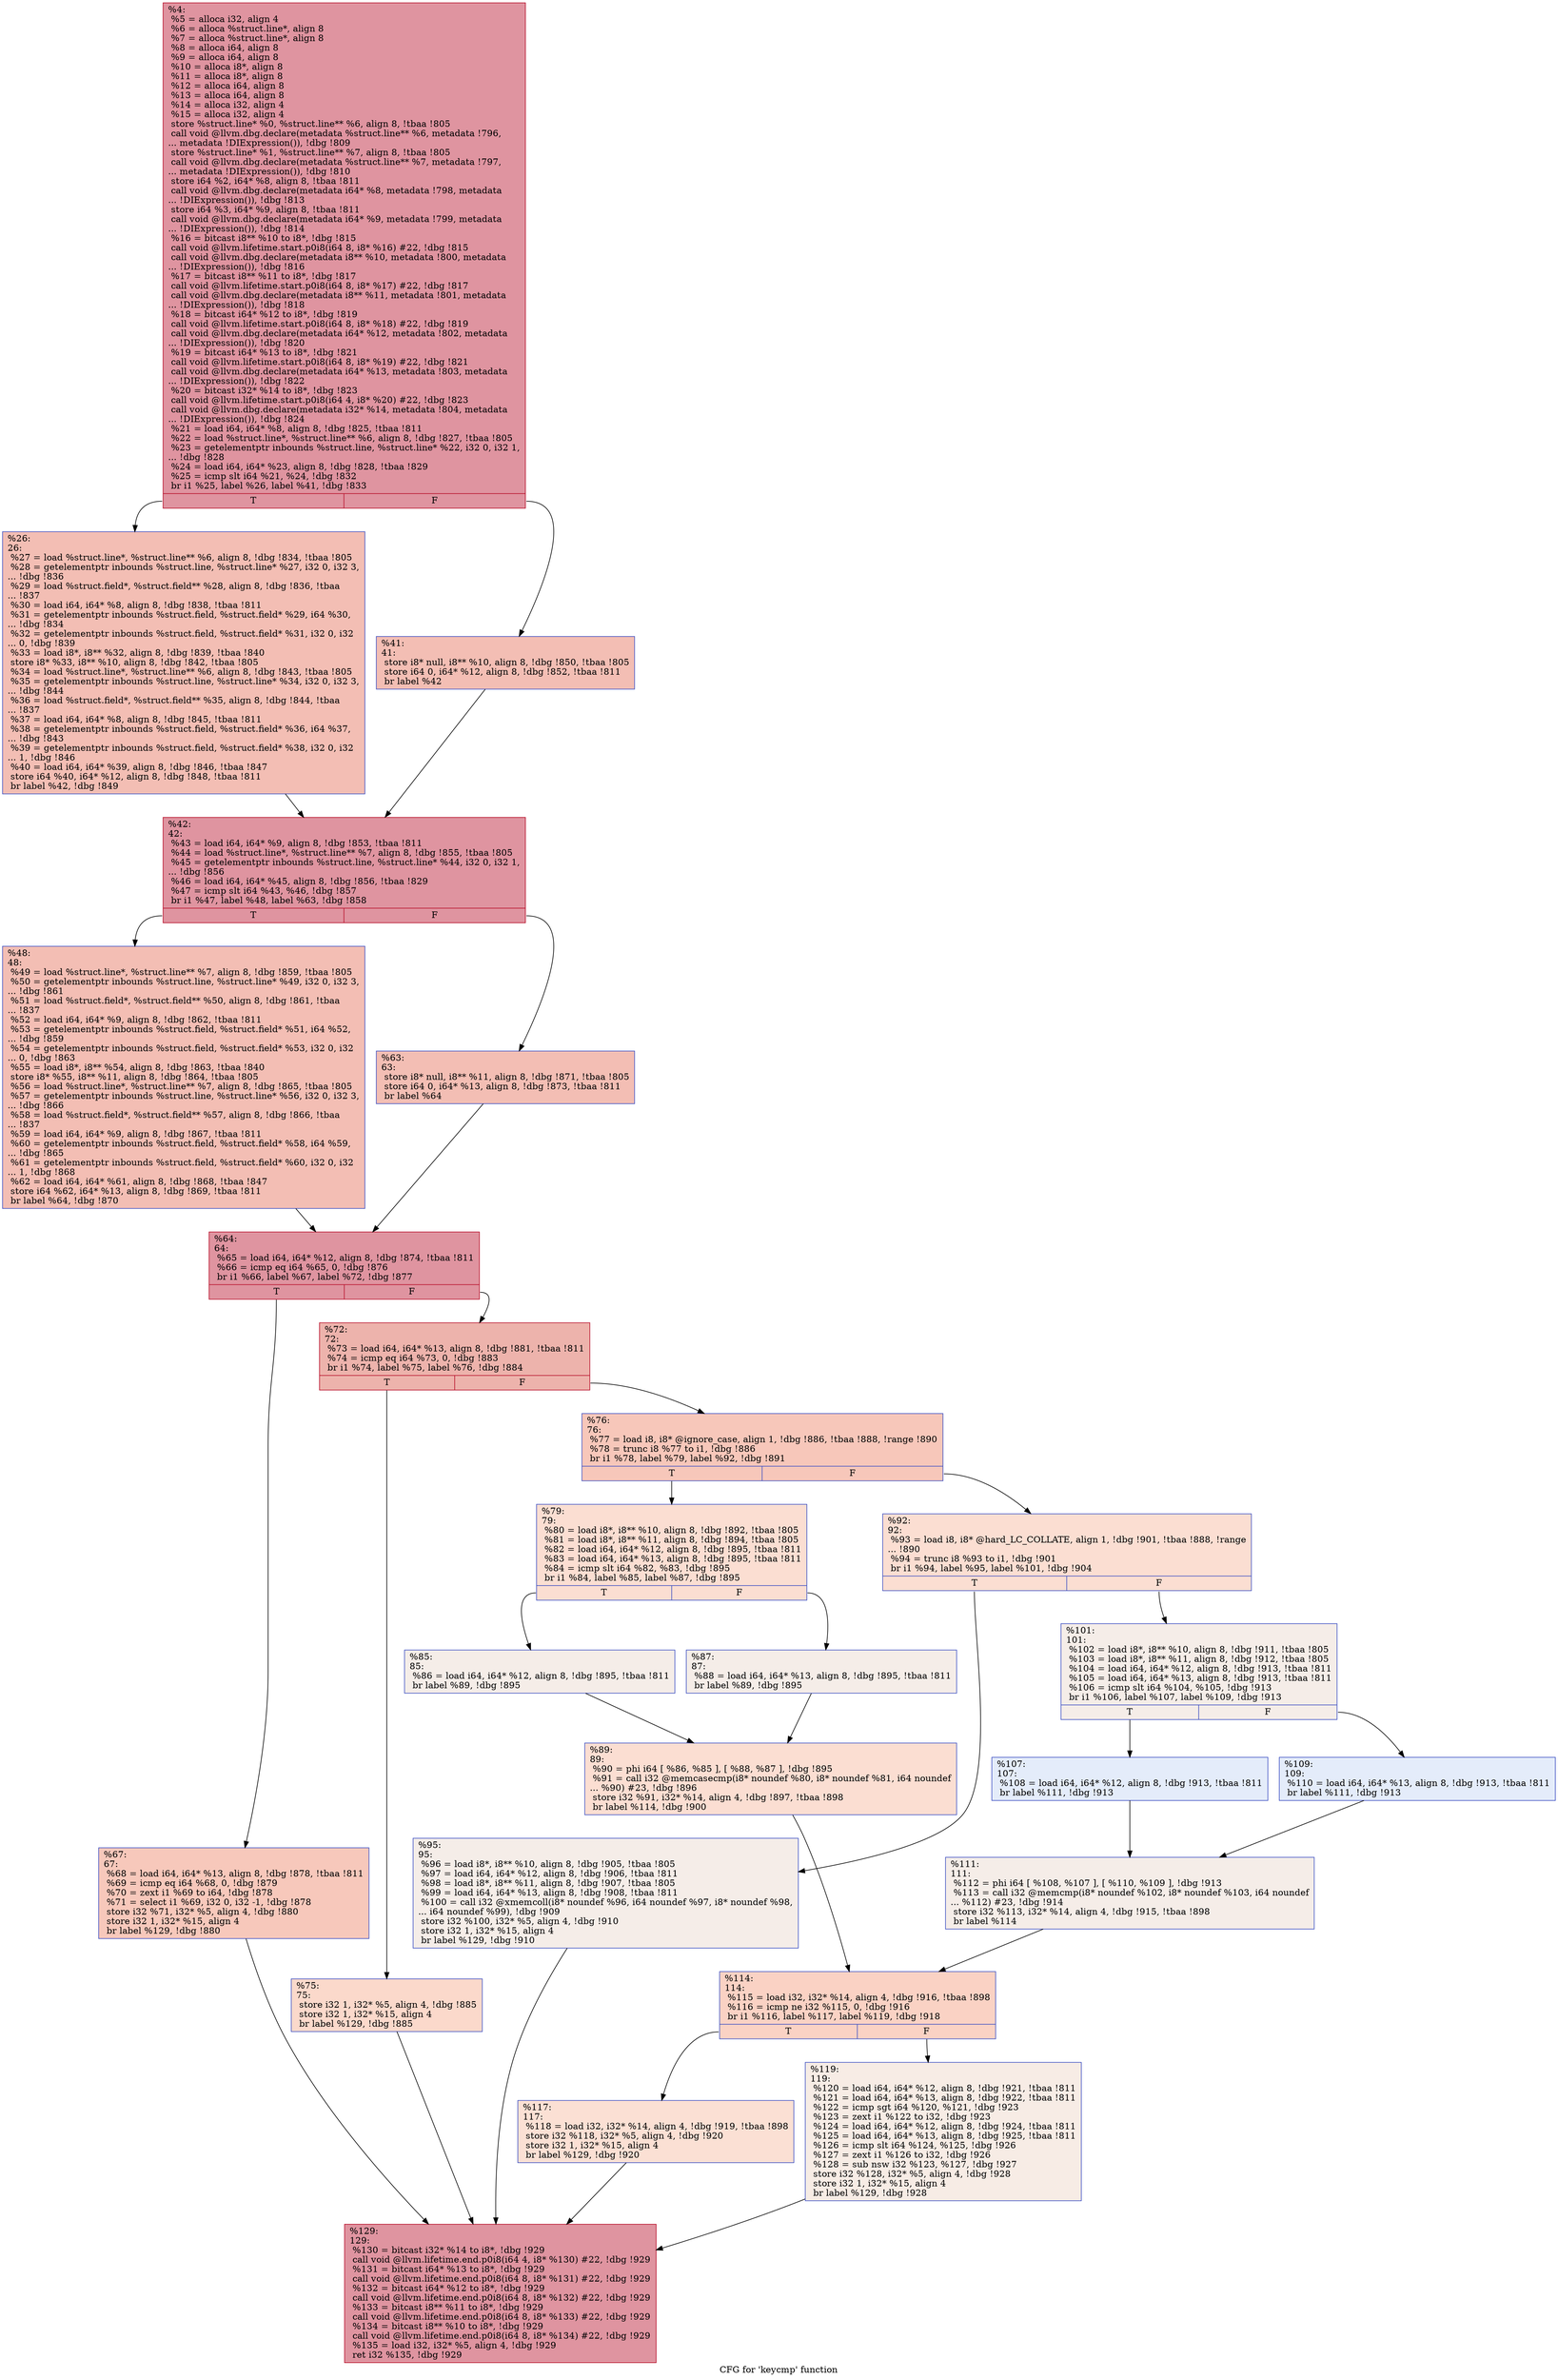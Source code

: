 digraph "CFG for 'keycmp' function" {
	label="CFG for 'keycmp' function";

	Node0x97c0b0 [shape=record,color="#b70d28ff", style=filled, fillcolor="#b70d2870",label="{%4:\l  %5 = alloca i32, align 4\l  %6 = alloca %struct.line*, align 8\l  %7 = alloca %struct.line*, align 8\l  %8 = alloca i64, align 8\l  %9 = alloca i64, align 8\l  %10 = alloca i8*, align 8\l  %11 = alloca i8*, align 8\l  %12 = alloca i64, align 8\l  %13 = alloca i64, align 8\l  %14 = alloca i32, align 4\l  %15 = alloca i32, align 4\l  store %struct.line* %0, %struct.line** %6, align 8, !tbaa !805\l  call void @llvm.dbg.declare(metadata %struct.line** %6, metadata !796,\l... metadata !DIExpression()), !dbg !809\l  store %struct.line* %1, %struct.line** %7, align 8, !tbaa !805\l  call void @llvm.dbg.declare(metadata %struct.line** %7, metadata !797,\l... metadata !DIExpression()), !dbg !810\l  store i64 %2, i64* %8, align 8, !tbaa !811\l  call void @llvm.dbg.declare(metadata i64* %8, metadata !798, metadata\l... !DIExpression()), !dbg !813\l  store i64 %3, i64* %9, align 8, !tbaa !811\l  call void @llvm.dbg.declare(metadata i64* %9, metadata !799, metadata\l... !DIExpression()), !dbg !814\l  %16 = bitcast i8** %10 to i8*, !dbg !815\l  call void @llvm.lifetime.start.p0i8(i64 8, i8* %16) #22, !dbg !815\l  call void @llvm.dbg.declare(metadata i8** %10, metadata !800, metadata\l... !DIExpression()), !dbg !816\l  %17 = bitcast i8** %11 to i8*, !dbg !817\l  call void @llvm.lifetime.start.p0i8(i64 8, i8* %17) #22, !dbg !817\l  call void @llvm.dbg.declare(metadata i8** %11, metadata !801, metadata\l... !DIExpression()), !dbg !818\l  %18 = bitcast i64* %12 to i8*, !dbg !819\l  call void @llvm.lifetime.start.p0i8(i64 8, i8* %18) #22, !dbg !819\l  call void @llvm.dbg.declare(metadata i64* %12, metadata !802, metadata\l... !DIExpression()), !dbg !820\l  %19 = bitcast i64* %13 to i8*, !dbg !821\l  call void @llvm.lifetime.start.p0i8(i64 8, i8* %19) #22, !dbg !821\l  call void @llvm.dbg.declare(metadata i64* %13, metadata !803, metadata\l... !DIExpression()), !dbg !822\l  %20 = bitcast i32* %14 to i8*, !dbg !823\l  call void @llvm.lifetime.start.p0i8(i64 4, i8* %20) #22, !dbg !823\l  call void @llvm.dbg.declare(metadata i32* %14, metadata !804, metadata\l... !DIExpression()), !dbg !824\l  %21 = load i64, i64* %8, align 8, !dbg !825, !tbaa !811\l  %22 = load %struct.line*, %struct.line** %6, align 8, !dbg !827, !tbaa !805\l  %23 = getelementptr inbounds %struct.line, %struct.line* %22, i32 0, i32 1,\l... !dbg !828\l  %24 = load i64, i64* %23, align 8, !dbg !828, !tbaa !829\l  %25 = icmp slt i64 %21, %24, !dbg !832\l  br i1 %25, label %26, label %41, !dbg !833\l|{<s0>T|<s1>F}}"];
	Node0x97c0b0:s0 -> Node0x97e120;
	Node0x97c0b0:s1 -> Node0x97e170;
	Node0x97e120 [shape=record,color="#3d50c3ff", style=filled, fillcolor="#e36c5570",label="{%26:\l26:                                               \l  %27 = load %struct.line*, %struct.line** %6, align 8, !dbg !834, !tbaa !805\l  %28 = getelementptr inbounds %struct.line, %struct.line* %27, i32 0, i32 3,\l... !dbg !836\l  %29 = load %struct.field*, %struct.field** %28, align 8, !dbg !836, !tbaa\l... !837\l  %30 = load i64, i64* %8, align 8, !dbg !838, !tbaa !811\l  %31 = getelementptr inbounds %struct.field, %struct.field* %29, i64 %30,\l... !dbg !834\l  %32 = getelementptr inbounds %struct.field, %struct.field* %31, i32 0, i32\l... 0, !dbg !839\l  %33 = load i8*, i8** %32, align 8, !dbg !839, !tbaa !840\l  store i8* %33, i8** %10, align 8, !dbg !842, !tbaa !805\l  %34 = load %struct.line*, %struct.line** %6, align 8, !dbg !843, !tbaa !805\l  %35 = getelementptr inbounds %struct.line, %struct.line* %34, i32 0, i32 3,\l... !dbg !844\l  %36 = load %struct.field*, %struct.field** %35, align 8, !dbg !844, !tbaa\l... !837\l  %37 = load i64, i64* %8, align 8, !dbg !845, !tbaa !811\l  %38 = getelementptr inbounds %struct.field, %struct.field* %36, i64 %37,\l... !dbg !843\l  %39 = getelementptr inbounds %struct.field, %struct.field* %38, i32 0, i32\l... 1, !dbg !846\l  %40 = load i64, i64* %39, align 8, !dbg !846, !tbaa !847\l  store i64 %40, i64* %12, align 8, !dbg !848, !tbaa !811\l  br label %42, !dbg !849\l}"];
	Node0x97e120 -> Node0x97e1c0;
	Node0x97e170 [shape=record,color="#3d50c3ff", style=filled, fillcolor="#e36c5570",label="{%41:\l41:                                               \l  store i8* null, i8** %10, align 8, !dbg !850, !tbaa !805\l  store i64 0, i64* %12, align 8, !dbg !852, !tbaa !811\l  br label %42\l}"];
	Node0x97e170 -> Node0x97e1c0;
	Node0x97e1c0 [shape=record,color="#b70d28ff", style=filled, fillcolor="#b70d2870",label="{%42:\l42:                                               \l  %43 = load i64, i64* %9, align 8, !dbg !853, !tbaa !811\l  %44 = load %struct.line*, %struct.line** %7, align 8, !dbg !855, !tbaa !805\l  %45 = getelementptr inbounds %struct.line, %struct.line* %44, i32 0, i32 1,\l... !dbg !856\l  %46 = load i64, i64* %45, align 8, !dbg !856, !tbaa !829\l  %47 = icmp slt i64 %43, %46, !dbg !857\l  br i1 %47, label %48, label %63, !dbg !858\l|{<s0>T|<s1>F}}"];
	Node0x97e1c0:s0 -> Node0x97e210;
	Node0x97e1c0:s1 -> Node0x97e260;
	Node0x97e210 [shape=record,color="#3d50c3ff", style=filled, fillcolor="#e36c5570",label="{%48:\l48:                                               \l  %49 = load %struct.line*, %struct.line** %7, align 8, !dbg !859, !tbaa !805\l  %50 = getelementptr inbounds %struct.line, %struct.line* %49, i32 0, i32 3,\l... !dbg !861\l  %51 = load %struct.field*, %struct.field** %50, align 8, !dbg !861, !tbaa\l... !837\l  %52 = load i64, i64* %9, align 8, !dbg !862, !tbaa !811\l  %53 = getelementptr inbounds %struct.field, %struct.field* %51, i64 %52,\l... !dbg !859\l  %54 = getelementptr inbounds %struct.field, %struct.field* %53, i32 0, i32\l... 0, !dbg !863\l  %55 = load i8*, i8** %54, align 8, !dbg !863, !tbaa !840\l  store i8* %55, i8** %11, align 8, !dbg !864, !tbaa !805\l  %56 = load %struct.line*, %struct.line** %7, align 8, !dbg !865, !tbaa !805\l  %57 = getelementptr inbounds %struct.line, %struct.line* %56, i32 0, i32 3,\l... !dbg !866\l  %58 = load %struct.field*, %struct.field** %57, align 8, !dbg !866, !tbaa\l... !837\l  %59 = load i64, i64* %9, align 8, !dbg !867, !tbaa !811\l  %60 = getelementptr inbounds %struct.field, %struct.field* %58, i64 %59,\l... !dbg !865\l  %61 = getelementptr inbounds %struct.field, %struct.field* %60, i32 0, i32\l... 1, !dbg !868\l  %62 = load i64, i64* %61, align 8, !dbg !868, !tbaa !847\l  store i64 %62, i64* %13, align 8, !dbg !869, !tbaa !811\l  br label %64, !dbg !870\l}"];
	Node0x97e210 -> Node0x97e2b0;
	Node0x97e260 [shape=record,color="#3d50c3ff", style=filled, fillcolor="#e36c5570",label="{%63:\l63:                                               \l  store i8* null, i8** %11, align 8, !dbg !871, !tbaa !805\l  store i64 0, i64* %13, align 8, !dbg !873, !tbaa !811\l  br label %64\l}"];
	Node0x97e260 -> Node0x97e2b0;
	Node0x97e2b0 [shape=record,color="#b70d28ff", style=filled, fillcolor="#b70d2870",label="{%64:\l64:                                               \l  %65 = load i64, i64* %12, align 8, !dbg !874, !tbaa !811\l  %66 = icmp eq i64 %65, 0, !dbg !876\l  br i1 %66, label %67, label %72, !dbg !877\l|{<s0>T|<s1>F}}"];
	Node0x97e2b0:s0 -> Node0x97e300;
	Node0x97e2b0:s1 -> Node0x97e350;
	Node0x97e300 [shape=record,color="#3d50c3ff", style=filled, fillcolor="#ed836670",label="{%67:\l67:                                               \l  %68 = load i64, i64* %13, align 8, !dbg !878, !tbaa !811\l  %69 = icmp eq i64 %68, 0, !dbg !879\l  %70 = zext i1 %69 to i64, !dbg !878\l  %71 = select i1 %69, i32 0, i32 -1, !dbg !878\l  store i32 %71, i32* %5, align 4, !dbg !880\l  store i32 1, i32* %15, align 4\l  br label %129, !dbg !880\l}"];
	Node0x97e300 -> Node0x97e850;
	Node0x97e350 [shape=record,color="#b70d28ff", style=filled, fillcolor="#d6524470",label="{%72:\l72:                                               \l  %73 = load i64, i64* %13, align 8, !dbg !881, !tbaa !811\l  %74 = icmp eq i64 %73, 0, !dbg !883\l  br i1 %74, label %75, label %76, !dbg !884\l|{<s0>T|<s1>F}}"];
	Node0x97e350:s0 -> Node0x97e3a0;
	Node0x97e350:s1 -> Node0x97e3f0;
	Node0x97e3a0 [shape=record,color="#3d50c3ff", style=filled, fillcolor="#f7a88970",label="{%75:\l75:                                               \l  store i32 1, i32* %5, align 4, !dbg !885\l  store i32 1, i32* %15, align 4\l  br label %129, !dbg !885\l}"];
	Node0x97e3a0 -> Node0x97e850;
	Node0x97e3f0 [shape=record,color="#3d50c3ff", style=filled, fillcolor="#ec7f6370",label="{%76:\l76:                                               \l  %77 = load i8, i8* @ignore_case, align 1, !dbg !886, !tbaa !888, !range !890\l  %78 = trunc i8 %77 to i1, !dbg !886\l  br i1 %78, label %79, label %92, !dbg !891\l|{<s0>T|<s1>F}}"];
	Node0x97e3f0:s0 -> Node0x97e440;
	Node0x97e3f0:s1 -> Node0x97e580;
	Node0x97e440 [shape=record,color="#3d50c3ff", style=filled, fillcolor="#f7b59970",label="{%79:\l79:                                               \l  %80 = load i8*, i8** %10, align 8, !dbg !892, !tbaa !805\l  %81 = load i8*, i8** %11, align 8, !dbg !894, !tbaa !805\l  %82 = load i64, i64* %12, align 8, !dbg !895, !tbaa !811\l  %83 = load i64, i64* %13, align 8, !dbg !895, !tbaa !811\l  %84 = icmp slt i64 %82, %83, !dbg !895\l  br i1 %84, label %85, label %87, !dbg !895\l|{<s0>T|<s1>F}}"];
	Node0x97e440:s0 -> Node0x97e490;
	Node0x97e440:s1 -> Node0x97e4e0;
	Node0x97e490 [shape=record,color="#3d50c3ff", style=filled, fillcolor="#e8d6cc70",label="{%85:\l85:                                               \l  %86 = load i64, i64* %12, align 8, !dbg !895, !tbaa !811\l  br label %89, !dbg !895\l}"];
	Node0x97e490 -> Node0x97e530;
	Node0x97e4e0 [shape=record,color="#3d50c3ff", style=filled, fillcolor="#e8d6cc70",label="{%87:\l87:                                               \l  %88 = load i64, i64* %13, align 8, !dbg !895, !tbaa !811\l  br label %89, !dbg !895\l}"];
	Node0x97e4e0 -> Node0x97e530;
	Node0x97e530 [shape=record,color="#3d50c3ff", style=filled, fillcolor="#f7b59970",label="{%89:\l89:                                               \l  %90 = phi i64 [ %86, %85 ], [ %88, %87 ], !dbg !895\l  %91 = call i32 @memcasecmp(i8* noundef %80, i8* noundef %81, i64 noundef\l... %90) #23, !dbg !896\l  store i32 %91, i32* %14, align 4, !dbg !897, !tbaa !898\l  br label %114, !dbg !900\l}"];
	Node0x97e530 -> Node0x97e760;
	Node0x97e580 [shape=record,color="#3d50c3ff", style=filled, fillcolor="#f7b59970",label="{%92:\l92:                                               \l  %93 = load i8, i8* @hard_LC_COLLATE, align 1, !dbg !901, !tbaa !888, !range\l... !890\l  %94 = trunc i8 %93 to i1, !dbg !901\l  br i1 %94, label %95, label %101, !dbg !904\l|{<s0>T|<s1>F}}"];
	Node0x97e580:s0 -> Node0x97e5d0;
	Node0x97e580:s1 -> Node0x97e620;
	Node0x97e5d0 [shape=record,color="#3d50c3ff", style=filled, fillcolor="#e8d6cc70",label="{%95:\l95:                                               \l  %96 = load i8*, i8** %10, align 8, !dbg !905, !tbaa !805\l  %97 = load i64, i64* %12, align 8, !dbg !906, !tbaa !811\l  %98 = load i8*, i8** %11, align 8, !dbg !907, !tbaa !805\l  %99 = load i64, i64* %13, align 8, !dbg !908, !tbaa !811\l  %100 = call i32 @xmemcoll(i8* noundef %96, i64 noundef %97, i8* noundef %98,\l... i64 noundef %99), !dbg !909\l  store i32 %100, i32* %5, align 4, !dbg !910\l  store i32 1, i32* %15, align 4\l  br label %129, !dbg !910\l}"];
	Node0x97e5d0 -> Node0x97e850;
	Node0x97e620 [shape=record,color="#3d50c3ff", style=filled, fillcolor="#e8d6cc70",label="{%101:\l101:                                              \l  %102 = load i8*, i8** %10, align 8, !dbg !911, !tbaa !805\l  %103 = load i8*, i8** %11, align 8, !dbg !912, !tbaa !805\l  %104 = load i64, i64* %12, align 8, !dbg !913, !tbaa !811\l  %105 = load i64, i64* %13, align 8, !dbg !913, !tbaa !811\l  %106 = icmp slt i64 %104, %105, !dbg !913\l  br i1 %106, label %107, label %109, !dbg !913\l|{<s0>T|<s1>F}}"];
	Node0x97e620:s0 -> Node0x97e670;
	Node0x97e620:s1 -> Node0x97e6c0;
	Node0x97e670 [shape=record,color="#3d50c3ff", style=filled, fillcolor="#c1d4f470",label="{%107:\l107:                                              \l  %108 = load i64, i64* %12, align 8, !dbg !913, !tbaa !811\l  br label %111, !dbg !913\l}"];
	Node0x97e670 -> Node0x97e710;
	Node0x97e6c0 [shape=record,color="#3d50c3ff", style=filled, fillcolor="#c1d4f470",label="{%109:\l109:                                              \l  %110 = load i64, i64* %13, align 8, !dbg !913, !tbaa !811\l  br label %111, !dbg !913\l}"];
	Node0x97e6c0 -> Node0x97e710;
	Node0x97e710 [shape=record,color="#3d50c3ff", style=filled, fillcolor="#e8d6cc70",label="{%111:\l111:                                              \l  %112 = phi i64 [ %108, %107 ], [ %110, %109 ], !dbg !913\l  %113 = call i32 @memcmp(i8* noundef %102, i8* noundef %103, i64 noundef\l... %112) #23, !dbg !914\l  store i32 %113, i32* %14, align 4, !dbg !915, !tbaa !898\l  br label %114\l}"];
	Node0x97e710 -> Node0x97e760;
	Node0x97e760 [shape=record,color="#3d50c3ff", style=filled, fillcolor="#f4987a70",label="{%114:\l114:                                              \l  %115 = load i32, i32* %14, align 4, !dbg !916, !tbaa !898\l  %116 = icmp ne i32 %115, 0, !dbg !916\l  br i1 %116, label %117, label %119, !dbg !918\l|{<s0>T|<s1>F}}"];
	Node0x97e760:s0 -> Node0x97e7b0;
	Node0x97e760:s1 -> Node0x97e800;
	Node0x97e7b0 [shape=record,color="#3d50c3ff", style=filled, fillcolor="#f7b99e70",label="{%117:\l117:                                              \l  %118 = load i32, i32* %14, align 4, !dbg !919, !tbaa !898\l  store i32 %118, i32* %5, align 4, !dbg !920\l  store i32 1, i32* %15, align 4\l  br label %129, !dbg !920\l}"];
	Node0x97e7b0 -> Node0x97e850;
	Node0x97e800 [shape=record,color="#3d50c3ff", style=filled, fillcolor="#ecd3c570",label="{%119:\l119:                                              \l  %120 = load i64, i64* %12, align 8, !dbg !921, !tbaa !811\l  %121 = load i64, i64* %13, align 8, !dbg !922, !tbaa !811\l  %122 = icmp sgt i64 %120, %121, !dbg !923\l  %123 = zext i1 %122 to i32, !dbg !923\l  %124 = load i64, i64* %12, align 8, !dbg !924, !tbaa !811\l  %125 = load i64, i64* %13, align 8, !dbg !925, !tbaa !811\l  %126 = icmp slt i64 %124, %125, !dbg !926\l  %127 = zext i1 %126 to i32, !dbg !926\l  %128 = sub nsw i32 %123, %127, !dbg !927\l  store i32 %128, i32* %5, align 4, !dbg !928\l  store i32 1, i32* %15, align 4\l  br label %129, !dbg !928\l}"];
	Node0x97e800 -> Node0x97e850;
	Node0x97e850 [shape=record,color="#b70d28ff", style=filled, fillcolor="#b70d2870",label="{%129:\l129:                                              \l  %130 = bitcast i32* %14 to i8*, !dbg !929\l  call void @llvm.lifetime.end.p0i8(i64 4, i8* %130) #22, !dbg !929\l  %131 = bitcast i64* %13 to i8*, !dbg !929\l  call void @llvm.lifetime.end.p0i8(i64 8, i8* %131) #22, !dbg !929\l  %132 = bitcast i64* %12 to i8*, !dbg !929\l  call void @llvm.lifetime.end.p0i8(i64 8, i8* %132) #22, !dbg !929\l  %133 = bitcast i8** %11 to i8*, !dbg !929\l  call void @llvm.lifetime.end.p0i8(i64 8, i8* %133) #22, !dbg !929\l  %134 = bitcast i8** %10 to i8*, !dbg !929\l  call void @llvm.lifetime.end.p0i8(i64 8, i8* %134) #22, !dbg !929\l  %135 = load i32, i32* %5, align 4, !dbg !929\l  ret i32 %135, !dbg !929\l}"];
}
